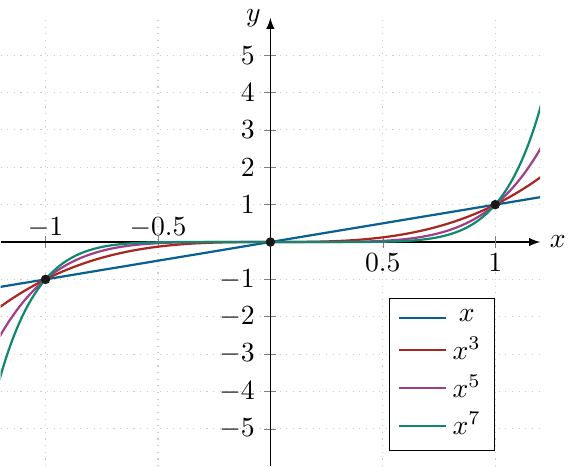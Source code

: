 \documentclass[crop]{standalone}
\usepackage[dvipsnames]{xcolor}
\usepackage{tikz}
\usepackage{pgfplots}
\pgfplotsset{compat=1.18}
\usetikzlibrary{shapes.geometric,positioning}
\begin{document}
  \begin{tikzpicture}%[font=\scriptsize]
    \begin{axis}[%
      axis x line=center,axis y line=center,
      % axis on top,
      xlabel={$x$},ylabel={$y$},
      xlabel style={right},ylabel style={left},
      xmin=-1.2,xmax=1.2,xtick={-1,-0.5,0.5,1},
      xtick={-1,-0.5},
      xticklabel style={above},
      extra x ticks={0.5,1},
      extra x tick labels={0.5,1},
      extra x tick style={xticklabel style={yshift=-1.2em}},
      ymin=-6,ymax=6,ytick={-5,-4,-3,-2,-1,0,1,2,3,4,5},
      restrict y to domain=-6:6,
      axis line style={-latex},
      major grid style={dotted,gray!40},
      grid=major,
      legend entries={$x$,$x^{3}$,$x^{5}$,$x^{7}$},
      legend style={at={(axis cs:1,-1.5)}}
    ]%
      \addplot[mark=none,domain=-5:5,color=MidnightBlue,thick,samples=1000] {x};
      \addplot[mark=none,domain=-5:5,color=Mahogany,thick,samples=1000] {x^3};
      \addplot[mark=none,domain=-5:5,color=DarkOrchid,thick,samples=1000] {x^5};
      \addplot[mark=none,domain=-5:5,color=PineGreen,thick,samples=1000] {x^7};

      \addplot[mark=*,mark size=1.5pt,color=black!90] coordinates {(1,1)};
      \addplot[mark=*,mark size=1.5pt,color=black!90] coordinates {(-1,-1)};
      \addplot[mark=*,mark size=1.5pt,color=black!90] coordinates {(0,0)};
    \end{axis}
  \end{tikzpicture}%
\end{document}